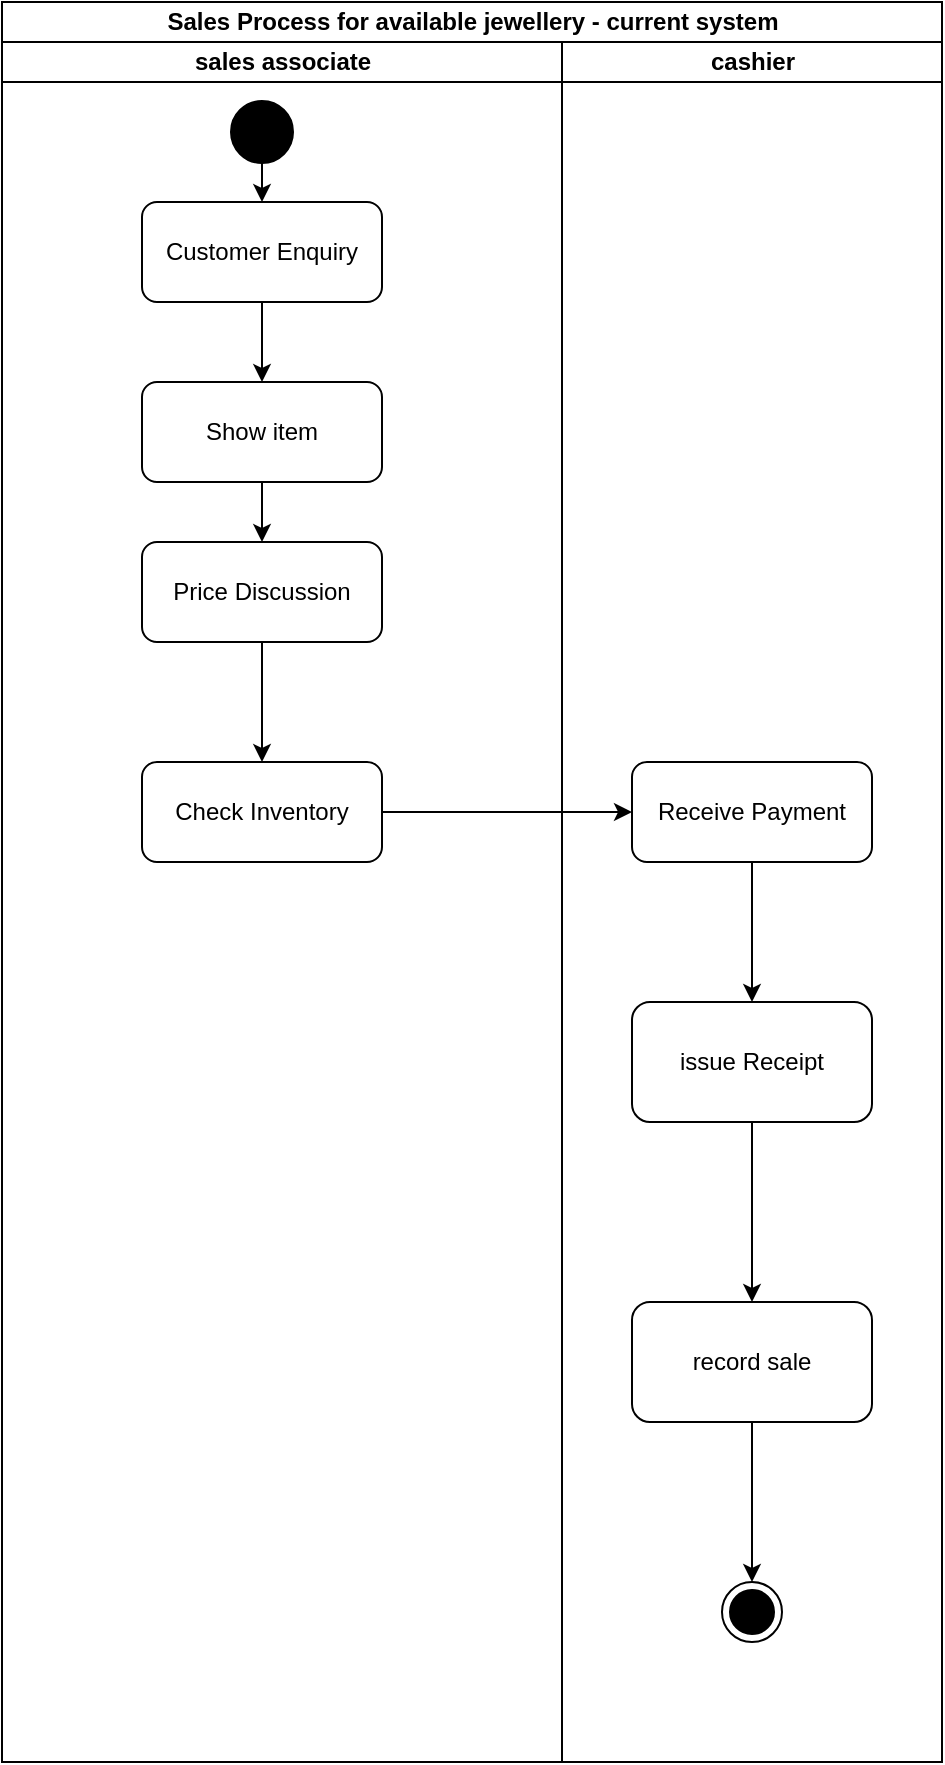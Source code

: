<mxfile version="24.7.17">
  <diagram name="Page-1" id="r1tWOWIPbVkXHhivjZvx">
    <mxGraphModel dx="1313" dy="776" grid="1" gridSize="10" guides="1" tooltips="1" connect="1" arrows="1" fold="1" page="1" pageScale="1" pageWidth="850" pageHeight="1100" math="0" shadow="0">
      <root>
        <mxCell id="0" />
        <mxCell id="1" parent="0" />
        <mxCell id="92-BFDOznQ1c0GZS7OBU-1" value="Sales Process for available jewellery - current system" style="swimlane;childLayout=stackLayout;resizeParent=1;resizeParentMax=0;startSize=20;html=1;" parent="1" vertex="1">
          <mxGeometry x="240.0" y="80" width="470" height="880" as="geometry" />
        </mxCell>
        <mxCell id="92-BFDOznQ1c0GZS7OBU-2" value="sales associate" style="swimlane;startSize=20;html=1;" parent="92-BFDOznQ1c0GZS7OBU-1" vertex="1">
          <mxGeometry y="20" width="280" height="860" as="geometry">
            <mxRectangle y="20" width="40" height="860" as="alternateBounds" />
          </mxGeometry>
        </mxCell>
        <mxCell id="92-BFDOznQ1c0GZS7OBU-5" value="" style="strokeWidth=2;html=1;shape=mxgraph.flowchart.start_2;whiteSpace=wrap;fillColor=#000000;" parent="92-BFDOznQ1c0GZS7OBU-2" vertex="1">
          <mxGeometry x="115.0" y="30" width="30" height="30" as="geometry" />
        </mxCell>
        <mxCell id="92-BFDOznQ1c0GZS7OBU-7" value="Customer Enquiry" style="rounded=1;whiteSpace=wrap;html=1;" parent="92-BFDOznQ1c0GZS7OBU-2" vertex="1">
          <mxGeometry x="70" y="80" width="120" height="50" as="geometry" />
        </mxCell>
        <mxCell id="92-BFDOznQ1c0GZS7OBU-9" value="Show item" style="rounded=1;whiteSpace=wrap;html=1;" parent="92-BFDOznQ1c0GZS7OBU-2" vertex="1">
          <mxGeometry x="70" y="170" width="120" height="50" as="geometry" />
        </mxCell>
        <mxCell id="92-BFDOznQ1c0GZS7OBU-11" value="Price Discussion" style="rounded=1;whiteSpace=wrap;html=1;" parent="92-BFDOznQ1c0GZS7OBU-2" vertex="1">
          <mxGeometry x="70" y="250" width="120" height="50" as="geometry" />
        </mxCell>
        <mxCell id="92-BFDOznQ1c0GZS7OBU-30" value="" style="endArrow=classic;html=1;rounded=0;exitX=0.5;exitY=1;exitDx=0;exitDy=0;entryX=0.5;entryY=0;entryDx=0;entryDy=0;" parent="92-BFDOznQ1c0GZS7OBU-2" source="92-BFDOznQ1c0GZS7OBU-11" target="92-BFDOznQ1c0GZS7OBU-10" edge="1">
          <mxGeometry width="50" height="50" relative="1" as="geometry">
            <mxPoint x="240.0" y="380" as="sourcePoint" />
            <mxPoint x="130" y="330" as="targetPoint" />
          </mxGeometry>
        </mxCell>
        <mxCell id="92-BFDOznQ1c0GZS7OBU-35" value="" style="endArrow=classic;html=1;rounded=0;exitX=0.5;exitY=1;exitDx=0;exitDy=0;exitPerimeter=0;entryX=0.5;entryY=0;entryDx=0;entryDy=0;" parent="92-BFDOznQ1c0GZS7OBU-2" source="92-BFDOznQ1c0GZS7OBU-5" target="92-BFDOznQ1c0GZS7OBU-7" edge="1">
          <mxGeometry width="50" height="50" relative="1" as="geometry">
            <mxPoint x="280.0" y="70" as="sourcePoint" />
            <mxPoint x="330.0" y="20" as="targetPoint" />
          </mxGeometry>
        </mxCell>
        <mxCell id="92-BFDOznQ1c0GZS7OBU-33" value="" style="endArrow=classic;html=1;rounded=0;exitX=0.5;exitY=1;exitDx=0;exitDy=0;entryX=0.5;entryY=0;entryDx=0;entryDy=0;" parent="92-BFDOznQ1c0GZS7OBU-2" source="92-BFDOznQ1c0GZS7OBU-7" target="92-BFDOznQ1c0GZS7OBU-9" edge="1">
          <mxGeometry width="50" height="50" relative="1" as="geometry">
            <mxPoint x="220.0" y="270" as="sourcePoint" />
            <mxPoint x="270.0" y="220" as="targetPoint" />
          </mxGeometry>
        </mxCell>
        <mxCell id="92-BFDOznQ1c0GZS7OBU-31" value="" style="endArrow=classic;html=1;rounded=0;exitX=0.5;exitY=1;exitDx=0;exitDy=0;entryX=0.5;entryY=0;entryDx=0;entryDy=0;" parent="92-BFDOznQ1c0GZS7OBU-2" source="92-BFDOznQ1c0GZS7OBU-9" target="92-BFDOznQ1c0GZS7OBU-11" edge="1">
          <mxGeometry width="50" height="50" relative="1" as="geometry">
            <mxPoint x="220.0" y="270" as="sourcePoint" />
            <mxPoint x="270.0" y="220" as="targetPoint" />
          </mxGeometry>
        </mxCell>
        <mxCell id="92-BFDOznQ1c0GZS7OBU-10" value="Check Inventory" style="rounded=1;whiteSpace=wrap;html=1;" parent="92-BFDOznQ1c0GZS7OBU-2" vertex="1">
          <mxGeometry x="70" y="360" width="120" height="50" as="geometry" />
        </mxCell>
        <mxCell id="92-BFDOznQ1c0GZS7OBU-3" value="cashier" style="swimlane;startSize=20;html=1;" parent="92-BFDOznQ1c0GZS7OBU-1" vertex="1">
          <mxGeometry x="280" y="20" width="190" height="860" as="geometry" />
        </mxCell>
        <mxCell id="92-BFDOznQ1c0GZS7OBU-8" value="Receive Payment" style="rounded=1;whiteSpace=wrap;html=1;" parent="92-BFDOznQ1c0GZS7OBU-3" vertex="1">
          <mxGeometry x="35" y="360" width="120" height="50" as="geometry" />
        </mxCell>
        <mxCell id="92-BFDOznQ1c0GZS7OBU-26" value="issue Receipt" style="rounded=1;whiteSpace=wrap;html=1;" parent="92-BFDOznQ1c0GZS7OBU-3" vertex="1">
          <mxGeometry x="35.0" y="480" width="120" height="60" as="geometry" />
        </mxCell>
        <mxCell id="92-BFDOznQ1c0GZS7OBU-27" value="record sale" style="rounded=1;whiteSpace=wrap;html=1;" parent="92-BFDOznQ1c0GZS7OBU-3" vertex="1">
          <mxGeometry x="35" y="630" width="120" height="60" as="geometry" />
        </mxCell>
        <mxCell id="92-BFDOznQ1c0GZS7OBU-6" value="" style="ellipse;html=1;shape=endState;fillColor=#000000;strokeColor=#000000;" parent="92-BFDOznQ1c0GZS7OBU-3" vertex="1">
          <mxGeometry x="80" y="770" width="30" height="30" as="geometry" />
        </mxCell>
        <mxCell id="92-BFDOznQ1c0GZS7OBU-29" value="" style="endArrow=classic;html=1;rounded=0;exitX=0.5;exitY=1;exitDx=0;exitDy=0;entryX=0.5;entryY=0;entryDx=0;entryDy=0;" parent="92-BFDOznQ1c0GZS7OBU-3" source="92-BFDOznQ1c0GZS7OBU-26" target="92-BFDOznQ1c0GZS7OBU-27" edge="1">
          <mxGeometry width="50" height="50" relative="1" as="geometry">
            <mxPoint x="-40.0" y="640" as="sourcePoint" />
            <mxPoint x="10.0" y="590" as="targetPoint" />
          </mxGeometry>
        </mxCell>
        <mxCell id="x81m3QL2WSiPYhG9NiIF-1" value="" style="endArrow=classic;html=1;rounded=0;exitX=0.5;exitY=1;exitDx=0;exitDy=0;entryX=0.5;entryY=0;entryDx=0;entryDy=0;" parent="92-BFDOznQ1c0GZS7OBU-3" source="92-BFDOznQ1c0GZS7OBU-27" target="92-BFDOznQ1c0GZS7OBU-6" edge="1">
          <mxGeometry width="50" height="50" relative="1" as="geometry">
            <mxPoint x="-80.0" y="670" as="sourcePoint" />
            <mxPoint x="-30.0" y="620" as="targetPoint" />
          </mxGeometry>
        </mxCell>
        <mxCell id="zWRxeSfBNxsLTZi_bMJk-3" value="" style="endArrow=classic;html=1;rounded=0;exitX=0.5;exitY=1;exitDx=0;exitDy=0;entryX=0.5;entryY=0;entryDx=0;entryDy=0;" edge="1" parent="92-BFDOznQ1c0GZS7OBU-3" source="92-BFDOznQ1c0GZS7OBU-8" target="92-BFDOznQ1c0GZS7OBU-26">
          <mxGeometry width="50" height="50" relative="1" as="geometry">
            <mxPoint x="-50.0" y="400" as="sourcePoint" />
            <mxPoint x="-4.547e-13" y="350" as="targetPoint" />
          </mxGeometry>
        </mxCell>
        <mxCell id="zWRxeSfBNxsLTZi_bMJk-2" value="" style="endArrow=classic;html=1;rounded=0;exitX=1;exitY=0.5;exitDx=0;exitDy=0;entryX=0;entryY=0.5;entryDx=0;entryDy=0;" edge="1" parent="92-BFDOznQ1c0GZS7OBU-1" source="92-BFDOznQ1c0GZS7OBU-10" target="92-BFDOznQ1c0GZS7OBU-8">
          <mxGeometry width="50" height="50" relative="1" as="geometry">
            <mxPoint x="230.0" y="420" as="sourcePoint" />
            <mxPoint x="280.0" y="370" as="targetPoint" />
          </mxGeometry>
        </mxCell>
      </root>
    </mxGraphModel>
  </diagram>
</mxfile>
